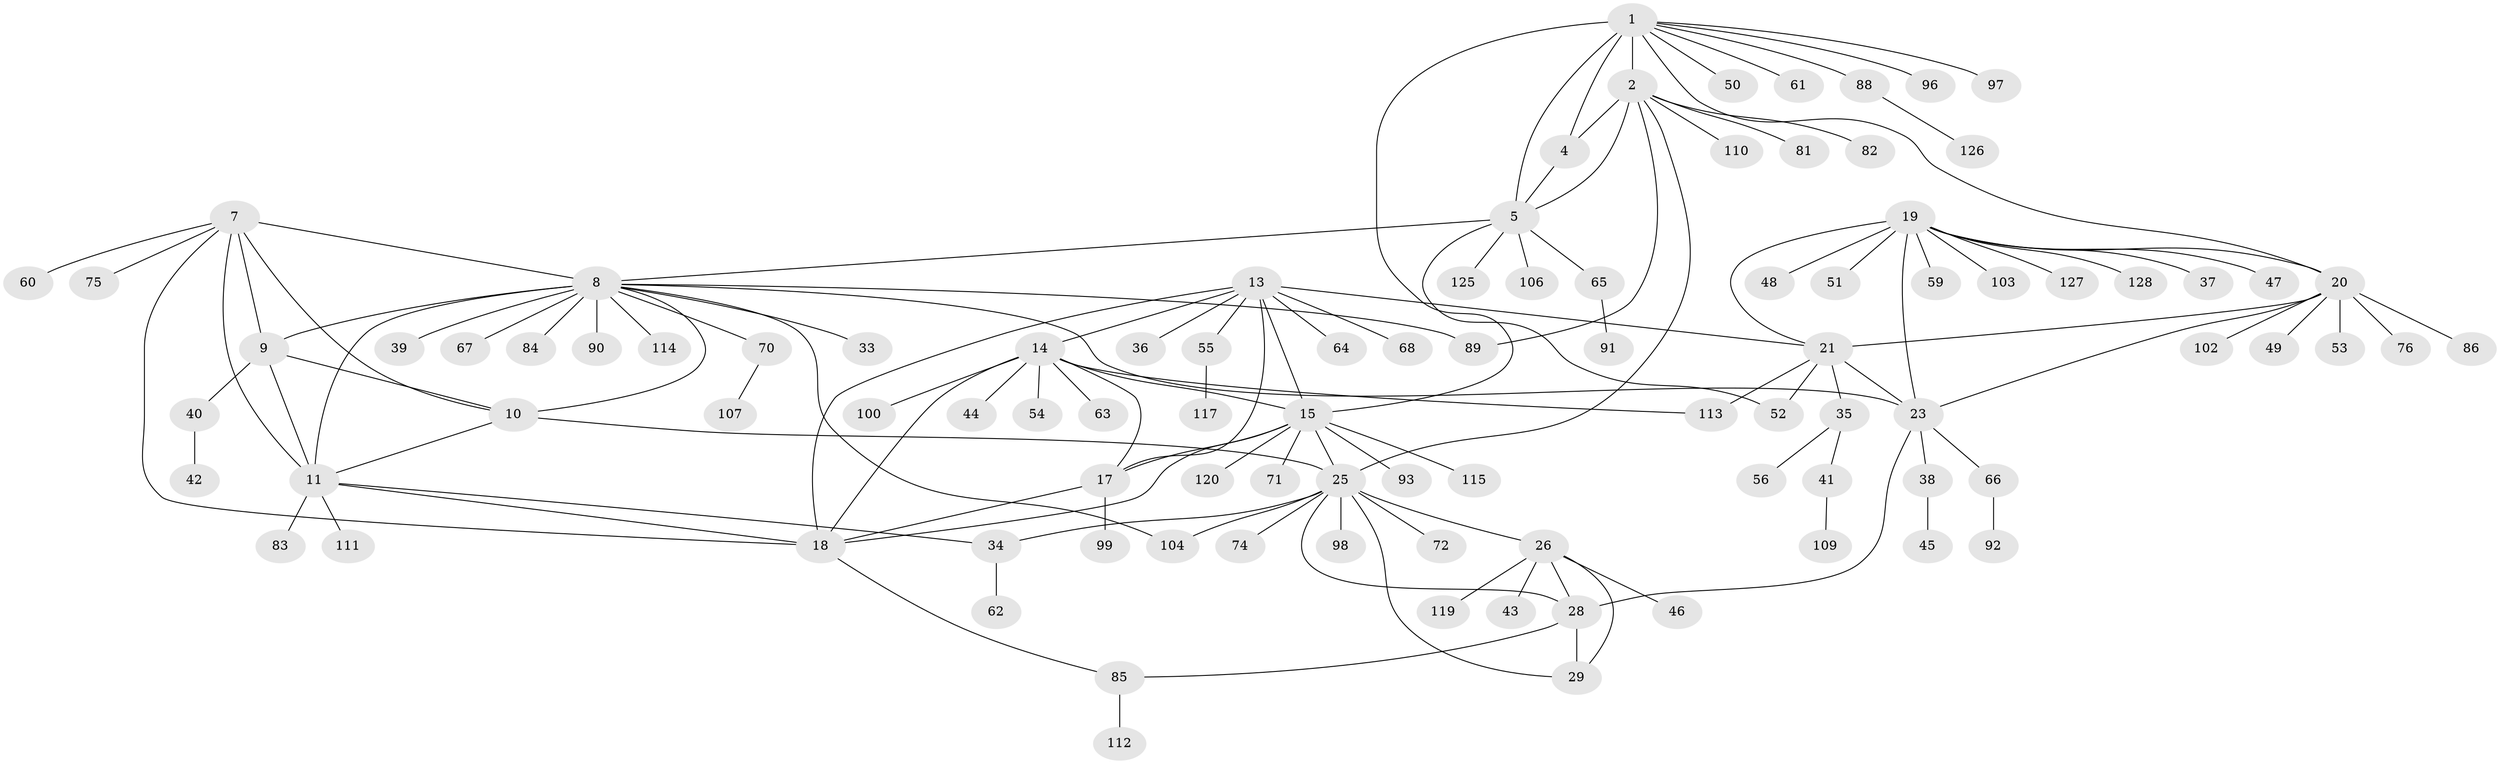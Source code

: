 // Generated by graph-tools (version 1.1) at 2025/52/02/27/25 19:52:22]
// undirected, 98 vertices, 131 edges
graph export_dot {
graph [start="1"]
  node [color=gray90,style=filled];
  1 [super="+3"];
  2 [super="+80"];
  4;
  5 [super="+6"];
  7 [super="+105"];
  8 [super="+12"];
  9;
  10 [super="+31"];
  11 [super="+32"];
  13 [super="+16"];
  14 [super="+73"];
  15 [super="+77"];
  17 [super="+124"];
  18 [super="+58"];
  19 [super="+122"];
  20 [super="+22"];
  21 [super="+129"];
  23 [super="+24"];
  25 [super="+27"];
  26 [super="+94"];
  28 [super="+30"];
  29;
  33;
  34 [super="+108"];
  35 [super="+87"];
  36;
  37;
  38;
  39;
  40 [super="+101"];
  41;
  42 [super="+95"];
  43;
  44;
  45;
  46 [super="+116"];
  47;
  48 [super="+79"];
  49;
  50;
  51;
  52 [super="+57"];
  53;
  54;
  55;
  56 [super="+118"];
  59;
  60;
  61;
  62;
  63;
  64;
  65;
  66 [super="+69"];
  67;
  68;
  70 [super="+78"];
  71;
  72;
  74;
  75;
  76;
  81;
  82;
  83;
  84;
  85 [super="+123"];
  86;
  88;
  89;
  90;
  91;
  92;
  93;
  96;
  97 [super="+121"];
  98;
  99;
  100;
  102;
  103;
  104;
  106;
  107;
  109;
  110;
  111;
  112;
  113;
  114;
  115;
  117;
  119;
  120;
  125;
  126;
  127;
  128;
  1 -- 2 [weight=2];
  1 -- 4 [weight=2];
  1 -- 5 [weight=4];
  1 -- 50;
  1 -- 61;
  1 -- 96;
  1 -- 97;
  1 -- 15;
  1 -- 20;
  1 -- 88;
  2 -- 4;
  2 -- 5 [weight=2];
  2 -- 25;
  2 -- 81;
  2 -- 82;
  2 -- 89;
  2 -- 110;
  4 -- 5 [weight=2];
  5 -- 52;
  5 -- 65;
  5 -- 106;
  5 -- 8;
  5 -- 125;
  7 -- 8 [weight=2];
  7 -- 9;
  7 -- 10;
  7 -- 11;
  7 -- 60;
  7 -- 75;
  7 -- 18;
  8 -- 9 [weight=2];
  8 -- 10 [weight=2];
  8 -- 11 [weight=2];
  8 -- 33;
  8 -- 39;
  8 -- 67;
  8 -- 84;
  8 -- 90;
  8 -- 70;
  8 -- 104;
  8 -- 114;
  8 -- 23;
  8 -- 89;
  9 -- 10;
  9 -- 11;
  9 -- 40;
  10 -- 11;
  10 -- 25;
  11 -- 18;
  11 -- 34;
  11 -- 83;
  11 -- 111;
  13 -- 14 [weight=2];
  13 -- 15 [weight=2];
  13 -- 17 [weight=2];
  13 -- 18 [weight=2];
  13 -- 36;
  13 -- 64;
  13 -- 68;
  13 -- 21 [weight=2];
  13 -- 55;
  14 -- 15;
  14 -- 17;
  14 -- 18;
  14 -- 44;
  14 -- 54;
  14 -- 63;
  14 -- 100;
  14 -- 113;
  15 -- 17;
  15 -- 18;
  15 -- 25;
  15 -- 71;
  15 -- 93;
  15 -- 115;
  15 -- 120;
  17 -- 18;
  17 -- 99;
  18 -- 85;
  19 -- 20 [weight=2];
  19 -- 21;
  19 -- 23 [weight=2];
  19 -- 37;
  19 -- 47;
  19 -- 48;
  19 -- 51;
  19 -- 59;
  19 -- 103;
  19 -- 127;
  19 -- 128;
  20 -- 21 [weight=2];
  20 -- 23 [weight=4];
  20 -- 76;
  20 -- 86;
  20 -- 102;
  20 -- 49;
  20 -- 53;
  21 -- 23 [weight=2];
  21 -- 35;
  21 -- 113;
  21 -- 52;
  23 -- 28;
  23 -- 38;
  23 -- 66;
  25 -- 26 [weight=2];
  25 -- 28 [weight=4];
  25 -- 29 [weight=2];
  25 -- 104;
  25 -- 98;
  25 -- 74;
  25 -- 72;
  25 -- 34;
  26 -- 28 [weight=2];
  26 -- 29;
  26 -- 43;
  26 -- 46;
  26 -- 119;
  28 -- 29 [weight=2];
  28 -- 85;
  34 -- 62;
  35 -- 41;
  35 -- 56;
  38 -- 45;
  40 -- 42;
  41 -- 109;
  55 -- 117;
  65 -- 91;
  66 -- 92;
  70 -- 107;
  85 -- 112;
  88 -- 126;
}
